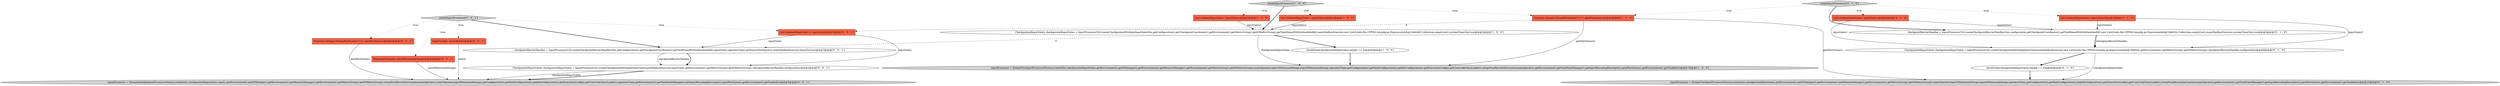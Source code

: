 digraph {
20 [style = filled, label = "List<IndexedInputGate>(( inputGates@@@2@@@['0', '0', '1']", fillcolor = tomato, shape = box image = "AAA0AAABBB3BBB"];
2 [style = filled, label = "List<IndexedInputGate> inputGates1@@@2@@@['1', '0', '0']", fillcolor = tomato, shape = box image = "AAA0AAABBB1BBB"];
13 [style = filled, label = "checkpointBarrierHandler = InputProcessorUtil.createCheckpointBarrierHandler(this,configuration,getCheckpointCoordinator(),getTaskNameWithSubtaskAndId(),new List((((edu.fdu.CPPDG.tinypdg.pe.ExpressionInfo@1bb652c,Collections.emptyList(),mainMailboxExecutor,systemTimerService)@@@3@@@['0', '1', '0']", fillcolor = white, shape = ellipse image = "AAA0AAABBB2BBB"];
14 [style = filled, label = "inputProcessor = StreamMultipleInputProcessorFactory.create(this,checkpointedInputGates,inputs,getEnvironment().getIOManager(),getEnvironment().getMemoryManager(),getEnvironment().getMetricGroup().getIOMetricGroup(),setupNumRecordsInCounter(mainOperator),mainOperator,inputWatermarkGauges,getConfiguration(),getTaskConfiguration(),getJobConfiguration(),getExecutionConfig(),getUserCodeClassLoader(),operatorChain,getEnvironment().getTaskStateManager().getInputRescalingDescriptor(),gatePartitioners,getEnvironment().getTaskInfo())@@@5@@@['0', '0', '1']", fillcolor = lightgray, shape = ellipse image = "AAA0AAABBB3BBB"];
17 [style = filled, label = "Function<Integer,StreamPartitioner<?>> gatePartitioners@@@2@@@['0', '0', '1']", fillcolor = tomato, shape = box image = "AAA0AAABBB3BBB"];
18 [style = filled, label = "WatermarkGauge(( inputWatermarkGauges@@@2@@@['0', '0', '1']", fillcolor = tomato, shape = box image = "AAA0AAABBB3BBB"];
0 [style = filled, label = "List<IndexedInputGate> inputGates2@@@2@@@['1', '0', '0']", fillcolor = tomato, shape = box image = "AAA0AAABBB1BBB"];
11 [style = filled, label = "createInputProcessor['0', '1', '0']", fillcolor = lightgray, shape = diamond image = "AAA0AAABBB2BBB"];
12 [style = filled, label = "checkState(checkpointedInputGates.length == 2)@@@9@@@['0', '1', '0']", fillcolor = white, shape = ellipse image = "AAA0AAABBB2BBB"];
6 [style = filled, label = "CheckpointedInputGate(( checkpointedInputGates = InputProcessorUtil.createCheckpointedMultipleInputGate(this,getConfiguration(),getCheckpointCoordinator(),getEnvironment().getMetricGroup().getIOMetricGroup(),getTaskNameWithSubtaskAndId(),mainMailboxExecutor,new List((((edu.fdu.CPPDG.tinypdg.pe.ExpressionInfo@1bb64d0,Collections.emptyList(),systemTimerService)@@@3@@@['1', '0', '0']", fillcolor = white, shape = ellipse image = "AAA0AAABBB1BBB"];
7 [style = filled, label = "List<IndexedInputGate> inputGates1@@@2@@@['0', '1', '0']", fillcolor = tomato, shape = box image = "AAA0AAABBB2BBB"];
15 [style = filled, label = "InputConfig(( inputs@@@2@@@['0', '0', '1']", fillcolor = tomato, shape = box image = "AAA0AAABBB3BBB"];
5 [style = filled, label = "inputProcessor = StreamTwoInputProcessorFactory.create(this,checkpointedInputGates,getEnvironment().getIOManager(),getEnvironment().getMemoryManager(),getEnvironment().getMetricGroup().getIOMetricGroup(),mainOperator,input1WatermarkGauge,input2WatermarkGauge,operatorChain,getConfiguration(),getTaskConfiguration(),getJobConfiguration(),getExecutionConfig(),getUserCodeClassLoader(),setupNumRecordsInCounter(mainOperator),getEnvironment().getTaskStateManager().getInputRescalingDescriptor(),gatePartitioners,getEnvironment().getTaskInfo())@@@7@@@['1', '0', '0']", fillcolor = lightgray, shape = ellipse image = "AAA0AAABBB1BBB"];
10 [style = filled, label = "List<IndexedInputGate> inputGates2@@@2@@@['0', '1', '0']", fillcolor = tomato, shape = box image = "AAA0AAABBB2BBB"];
3 [style = filled, label = "checkState(checkpointedInputGates.length == 2)@@@6@@@['1', '0', '0']", fillcolor = white, shape = ellipse image = "AAA0AAABBB1BBB"];
19 [style = filled, label = "CheckpointedInputGate(( checkpointedInputGates = InputProcessorUtil.createCheckpointedMultipleInputGate(mainMailboxExecutor,inputGates,getEnvironment().getMetricGroup().getIOMetricGroup(),checkpointBarrierHandler,configuration)@@@4@@@['0', '0', '1']", fillcolor = white, shape = ellipse image = "AAA0AAABBB3BBB"];
1 [style = filled, label = "createInputProcessor['1', '0', '0']", fillcolor = lightgray, shape = diamond image = "AAA0AAABBB1BBB"];
4 [style = filled, label = "Function<Integer,StreamPartitioner<?>> gatePartitioners@@@2@@@['1', '1', '0']", fillcolor = tomato, shape = box image = "AAA0AAABBB1BBB"];
8 [style = filled, label = "CheckpointedInputGate(( checkpointedInputGates = InputProcessorUtil.createCheckpointedMultipleInputGate(mainMailboxExecutor,new List((((edu.fdu.CPPDG.tinypdg.pe.ExpressionInfo@1bb653e,getEnvironment().getMetricGroup().getIOMetricGroup(),checkpointBarrierHandler,configuration)@@@6@@@['0', '1', '0']", fillcolor = white, shape = ellipse image = "AAA1AAABBB2BBB"];
21 [style = filled, label = "checkpointBarrierHandler = InputProcessorUtil.createCheckpointBarrierHandler(this,getConfiguration(),getCheckpointCoordinator(),getTaskNameWithSubtaskAndId(),inputGates,operatorChain.getSourceTaskInputs(),mainMailboxExecutor,timerService)@@@3@@@['0', '0', '1']", fillcolor = white, shape = ellipse image = "AAA0AAABBB3BBB"];
9 [style = filled, label = "inputProcessor = StreamTwoInputProcessorFactory.create(this,checkpointedInputGates,getEnvironment().getIOManager(),getEnvironment().getMemoryManager(),getEnvironment().getMetricGroup().getIOMetricGroup(),mainOperator,input1WatermarkGauge,input2WatermarkGauge,operatorChain,getConfiguration(),getTaskConfiguration(),getJobConfiguration(),getExecutionConfig(),getUserCodeClassLoader(),setupNumRecordsInCounter(mainOperator),getEnvironment().getTaskStateManager().getInputRescalingDescriptor(),gatePartitioners,getEnvironment().getTaskInfo())@@@10@@@['0', '1', '0']", fillcolor = lightgray, shape = ellipse image = "AAA0AAABBB2BBB"];
16 [style = filled, label = "createInputProcessor['0', '0', '1']", fillcolor = lightgray, shape = diamond image = "AAA0AAABBB3BBB"];
16->20 [style = dotted, label="true"];
17->14 [style = solid, label="gatePartitioners"];
8->12 [style = bold, label=""];
11->10 [style = dotted, label="true"];
1->0 [style = dotted, label="true"];
21->19 [style = solid, label="checkpointBarrierHandler"];
0->6 [style = solid, label="inputGates2"];
6->5 [style = solid, label="checkpointedInputGates"];
4->5 [style = solid, label="gatePartitioners"];
16->18 [style = dotted, label="true"];
18->14 [style = solid, label="inputWatermarkGauges"];
20->21 [style = solid, label="inputGates"];
2->6 [style = solid, label="inputGates1"];
11->7 [style = dotted, label="true"];
19->14 [style = solid, label="checkpointedInputGates"];
1->6 [style = bold, label=""];
16->15 [style = dotted, label="true"];
3->5 [style = bold, label=""];
10->8 [style = solid, label="inputGates2"];
12->9 [style = bold, label=""];
7->8 [style = solid, label="inputGates1"];
21->19 [style = bold, label=""];
16->21 [style = bold, label=""];
4->9 [style = solid, label="gatePartitioners"];
6->3 [style = bold, label=""];
11->13 [style = bold, label=""];
6->21 [style = dashed, label="0"];
1->2 [style = dotted, label="true"];
11->4 [style = dotted, label="true"];
20->19 [style = solid, label="inputGates"];
15->14 [style = solid, label="inputs"];
10->13 [style = solid, label="inputGates2"];
19->14 [style = bold, label=""];
4->20 [style = dashed, label="0"];
13->8 [style = bold, label=""];
13->8 [style = solid, label="checkpointBarrierHandler"];
16->17 [style = dotted, label="true"];
7->13 [style = solid, label="inputGates1"];
8->9 [style = solid, label="checkpointedInputGates"];
1->4 [style = dotted, label="true"];
}
